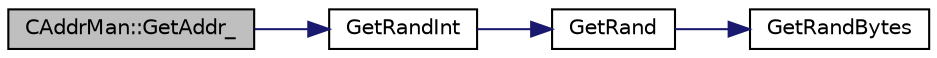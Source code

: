digraph "CAddrMan::GetAddr_"
{
  edge [fontname="Helvetica",fontsize="10",labelfontname="Helvetica",labelfontsize="10"];
  node [fontname="Helvetica",fontsize="10",shape=record];
  rankdir="LR";
  Node38 [label="CAddrMan::GetAddr_",height=0.2,width=0.4,color="black", fillcolor="grey75", style="filled", fontcolor="black"];
  Node38 -> Node39 [color="midnightblue",fontsize="10",style="solid",fontname="Helvetica"];
  Node39 [label="GetRandInt",height=0.2,width=0.4,color="black", fillcolor="white", style="filled",URL="$util_8cpp.html#a0e44e088732172da6662db2d5e37d4b2"];
  Node39 -> Node40 [color="midnightblue",fontsize="10",style="solid",fontname="Helvetica"];
  Node40 [label="GetRand",height=0.2,width=0.4,color="black", fillcolor="white", style="filled",URL="$util_8cpp.html#a27d9149d522b1fa87d84e5e9ca902aef"];
  Node40 -> Node41 [color="midnightblue",fontsize="10",style="solid",fontname="Helvetica"];
  Node41 [label="GetRandBytes",height=0.2,width=0.4,color="black", fillcolor="white", style="filled",URL="$util_8cpp.html#acf52c2aa8213c7b15e26594a2264ed8a"];
}
